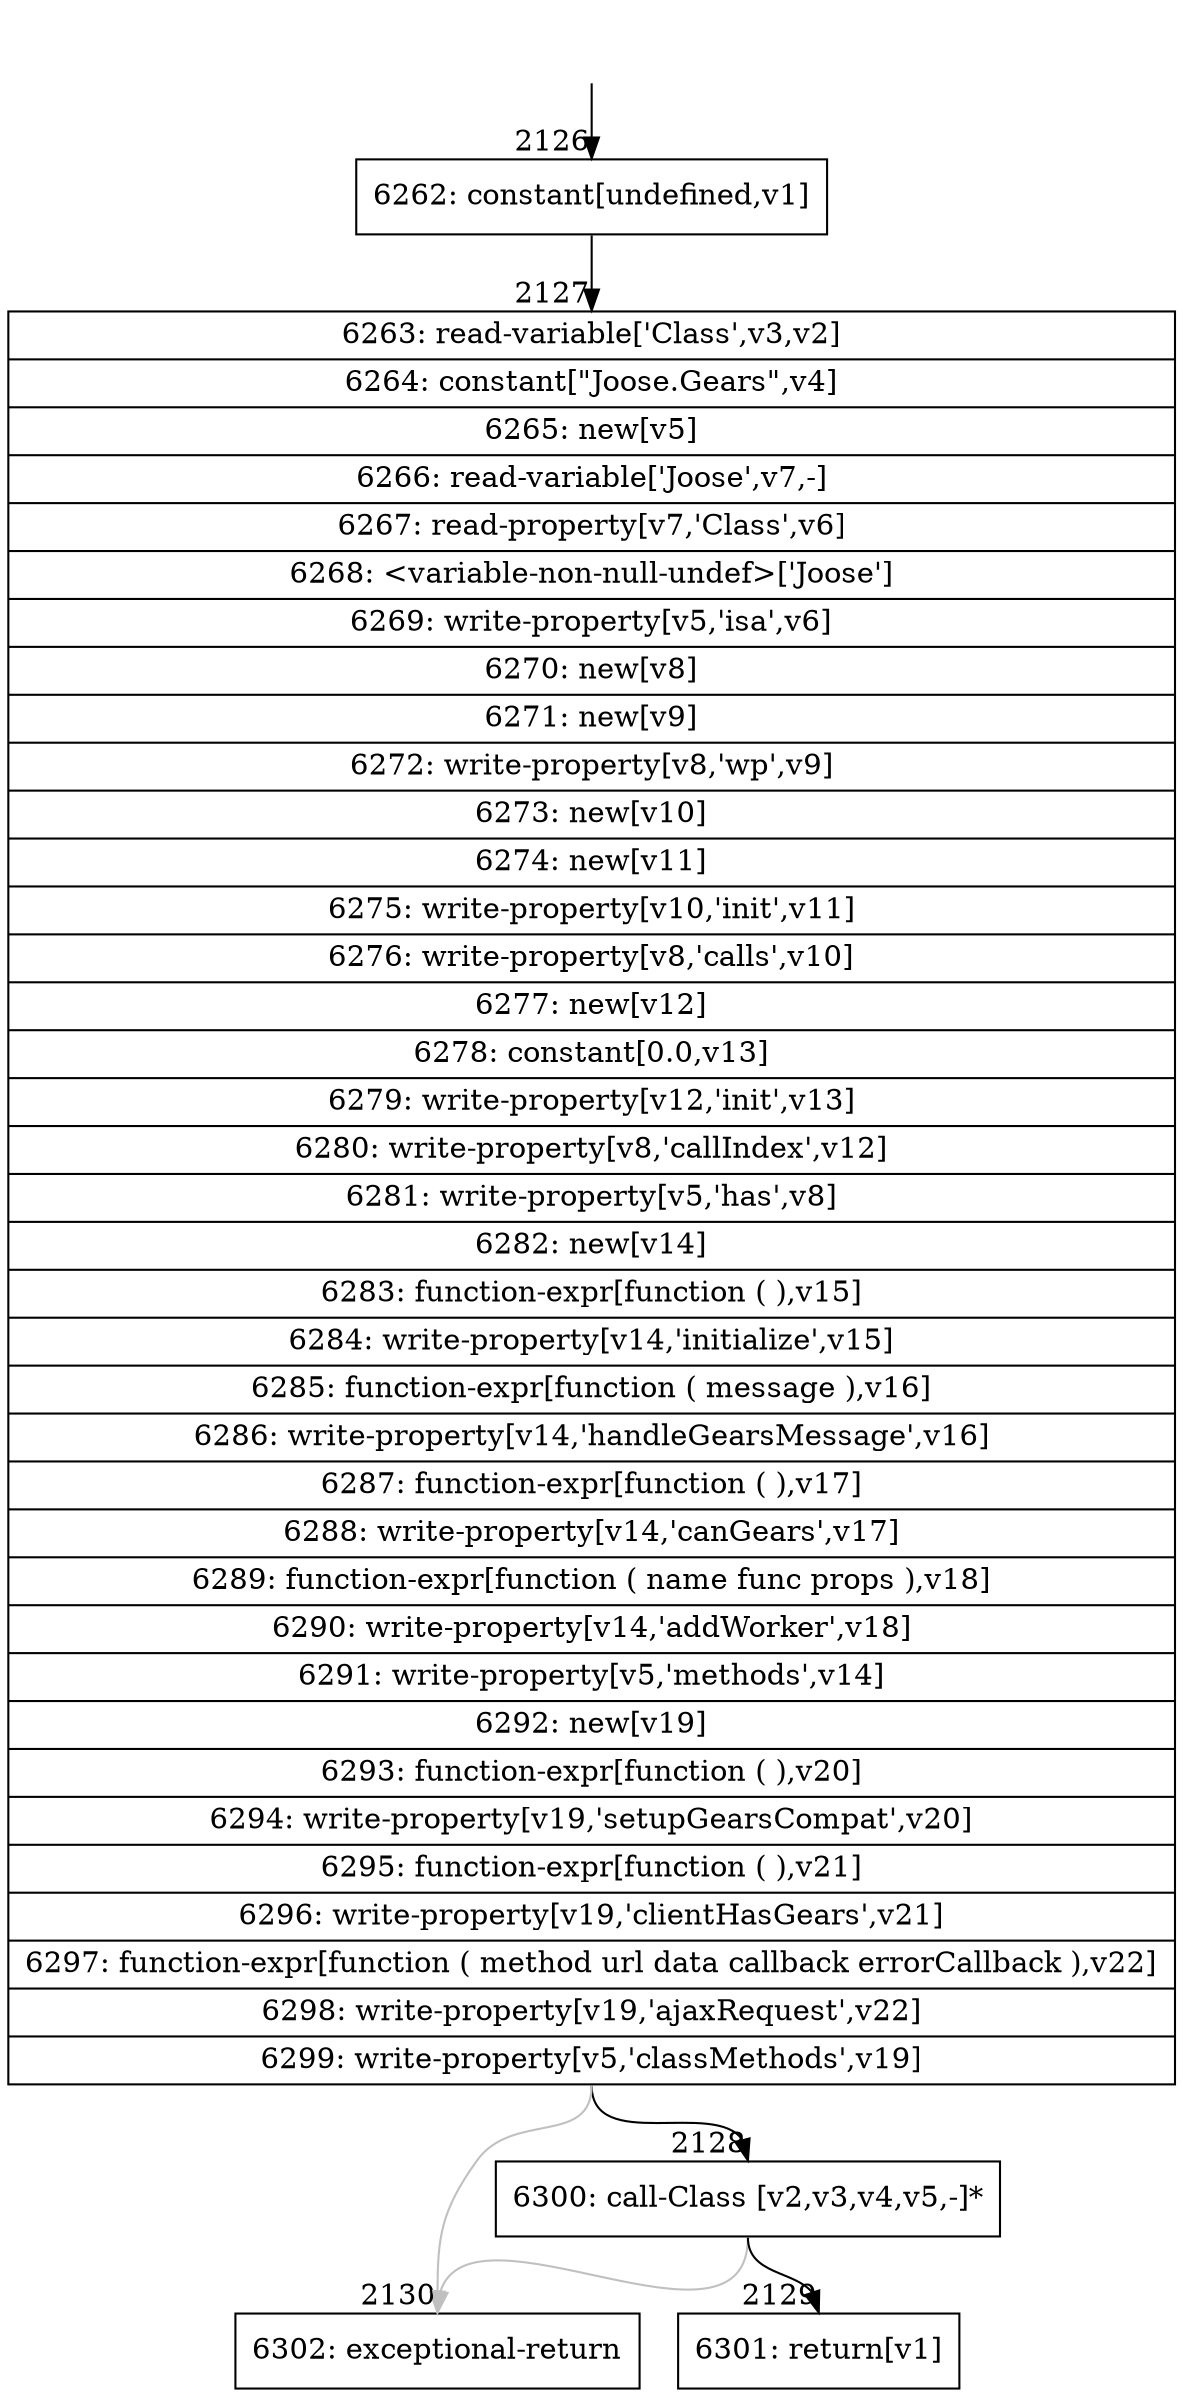 digraph {
rankdir="TD"
BB_entry223[shape=none,label=""];
BB_entry223 -> BB2126 [tailport=s, headport=n, headlabel="    2126"]
BB2126 [shape=record label="{6262: constant[undefined,v1]}" ] 
BB2126 -> BB2127 [tailport=s, headport=n, headlabel="      2127"]
BB2127 [shape=record label="{6263: read-variable['Class',v3,v2]|6264: constant[\"Joose.Gears\",v4]|6265: new[v5]|6266: read-variable['Joose',v7,-]|6267: read-property[v7,'Class',v6]|6268: \<variable-non-null-undef\>['Joose']|6269: write-property[v5,'isa',v6]|6270: new[v8]|6271: new[v9]|6272: write-property[v8,'wp',v9]|6273: new[v10]|6274: new[v11]|6275: write-property[v10,'init',v11]|6276: write-property[v8,'calls',v10]|6277: new[v12]|6278: constant[0.0,v13]|6279: write-property[v12,'init',v13]|6280: write-property[v8,'callIndex',v12]|6281: write-property[v5,'has',v8]|6282: new[v14]|6283: function-expr[function ( ),v15]|6284: write-property[v14,'initialize',v15]|6285: function-expr[function ( message ),v16]|6286: write-property[v14,'handleGearsMessage',v16]|6287: function-expr[function ( ),v17]|6288: write-property[v14,'canGears',v17]|6289: function-expr[function ( name func props ),v18]|6290: write-property[v14,'addWorker',v18]|6291: write-property[v5,'methods',v14]|6292: new[v19]|6293: function-expr[function ( ),v20]|6294: write-property[v19,'setupGearsCompat',v20]|6295: function-expr[function ( ),v21]|6296: write-property[v19,'clientHasGears',v21]|6297: function-expr[function ( method url data callback errorCallback ),v22]|6298: write-property[v19,'ajaxRequest',v22]|6299: write-property[v5,'classMethods',v19]}" ] 
BB2127 -> BB2128 [tailport=s, headport=n, headlabel="      2128"]
BB2127 -> BB2130 [tailport=s, headport=n, color=gray, headlabel="      2130"]
BB2128 [shape=record label="{6300: call-Class [v2,v3,v4,v5,-]*}" ] 
BB2128 -> BB2129 [tailport=s, headport=n, headlabel="      2129"]
BB2128 -> BB2130 [tailport=s, headport=n, color=gray]
BB2129 [shape=record label="{6301: return[v1]}" ] 
BB2130 [shape=record label="{6302: exceptional-return}" ] 
//#$~ 2426
}

